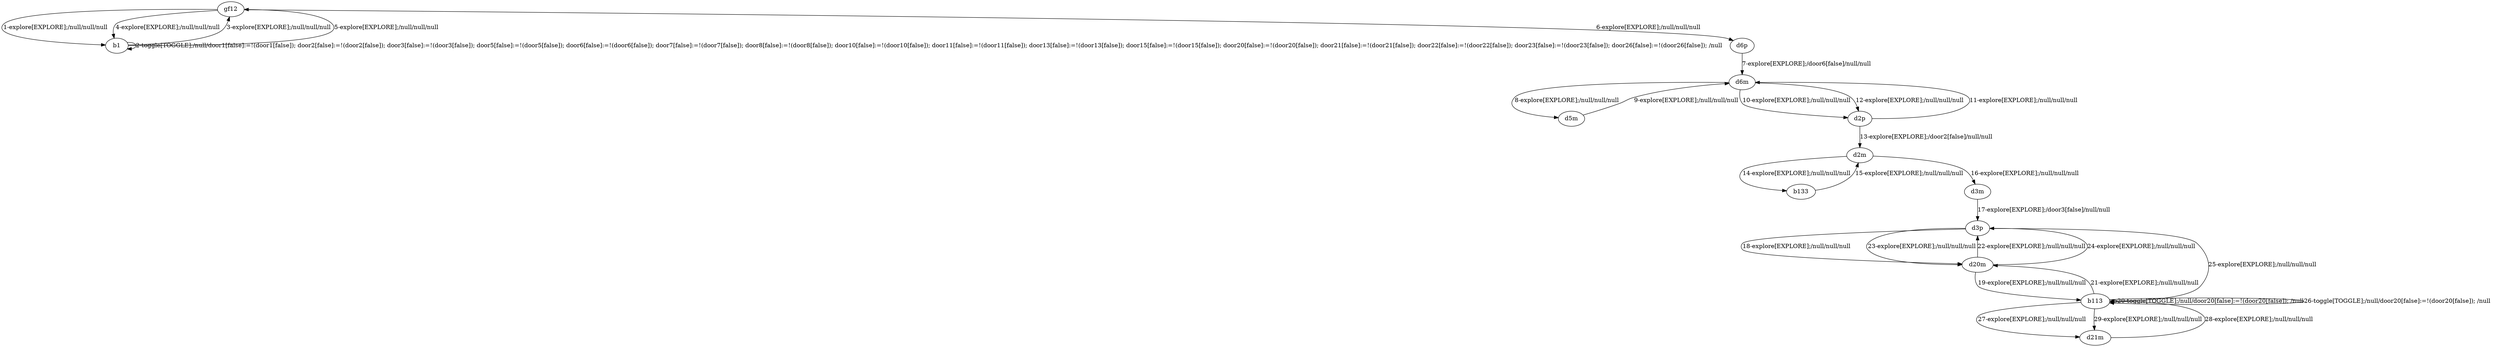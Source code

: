 # Total number of goals covered by this test: 1
# d20m --> d3p

digraph g {
"gf12" -> "b1" [label = "1-explore[EXPLORE];/null/null/null"];
"b1" -> "b1" [label = "2-toggle[TOGGLE];/null/door1[false]:=!(door1[false]); door2[false]:=!(door2[false]); door3[false]:=!(door3[false]); door5[false]:=!(door5[false]); door6[false]:=!(door6[false]); door7[false]:=!(door7[false]); door8[false]:=!(door8[false]); door10[false]:=!(door10[false]); door11[false]:=!(door11[false]); door13[false]:=!(door13[false]); door15[false]:=!(door15[false]); door20[false]:=!(door20[false]); door21[false]:=!(door21[false]); door22[false]:=!(door22[false]); door23[false]:=!(door23[false]); door26[false]:=!(door26[false]); /null"];
"b1" -> "gf12" [label = "3-explore[EXPLORE];/null/null/null"];
"gf12" -> "b1" [label = "4-explore[EXPLORE];/null/null/null"];
"b1" -> "gf12" [label = "5-explore[EXPLORE];/null/null/null"];
"gf12" -> "d6p" [label = "6-explore[EXPLORE];/null/null/null"];
"d6p" -> "d6m" [label = "7-explore[EXPLORE];/door6[false]/null/null"];
"d6m" -> "d5m" [label = "8-explore[EXPLORE];/null/null/null"];
"d5m" -> "d6m" [label = "9-explore[EXPLORE];/null/null/null"];
"d6m" -> "d2p" [label = "10-explore[EXPLORE];/null/null/null"];
"d2p" -> "d6m" [label = "11-explore[EXPLORE];/null/null/null"];
"d6m" -> "d2p" [label = "12-explore[EXPLORE];/null/null/null"];
"d2p" -> "d2m" [label = "13-explore[EXPLORE];/door2[false]/null/null"];
"d2m" -> "b133" [label = "14-explore[EXPLORE];/null/null/null"];
"b133" -> "d2m" [label = "15-explore[EXPLORE];/null/null/null"];
"d2m" -> "d3m" [label = "16-explore[EXPLORE];/null/null/null"];
"d3m" -> "d3p" [label = "17-explore[EXPLORE];/door3[false]/null/null"];
"d3p" -> "d20m" [label = "18-explore[EXPLORE];/null/null/null"];
"d20m" -> "b113" [label = "19-explore[EXPLORE];/null/null/null"];
"b113" -> "b113" [label = "20-toggle[TOGGLE];/null/door20[false]:=!(door20[false]); /null"];
"b113" -> "d20m" [label = "21-explore[EXPLORE];/null/null/null"];
"d20m" -> "d3p" [label = "22-explore[EXPLORE];/null/null/null"];
"d3p" -> "d20m" [label = "23-explore[EXPLORE];/null/null/null"];
"d20m" -> "d3p" [label = "24-explore[EXPLORE];/null/null/null"];
"d3p" -> "b113" [label = "25-explore[EXPLORE];/null/null/null"];
"b113" -> "b113" [label = "26-toggle[TOGGLE];/null/door20[false]:=!(door20[false]); /null"];
"b113" -> "d21m" [label = "27-explore[EXPLORE];/null/null/null"];
"d21m" -> "b113" [label = "28-explore[EXPLORE];/null/null/null"];
"b113" -> "d21m" [label = "29-explore[EXPLORE];/null/null/null"];
}